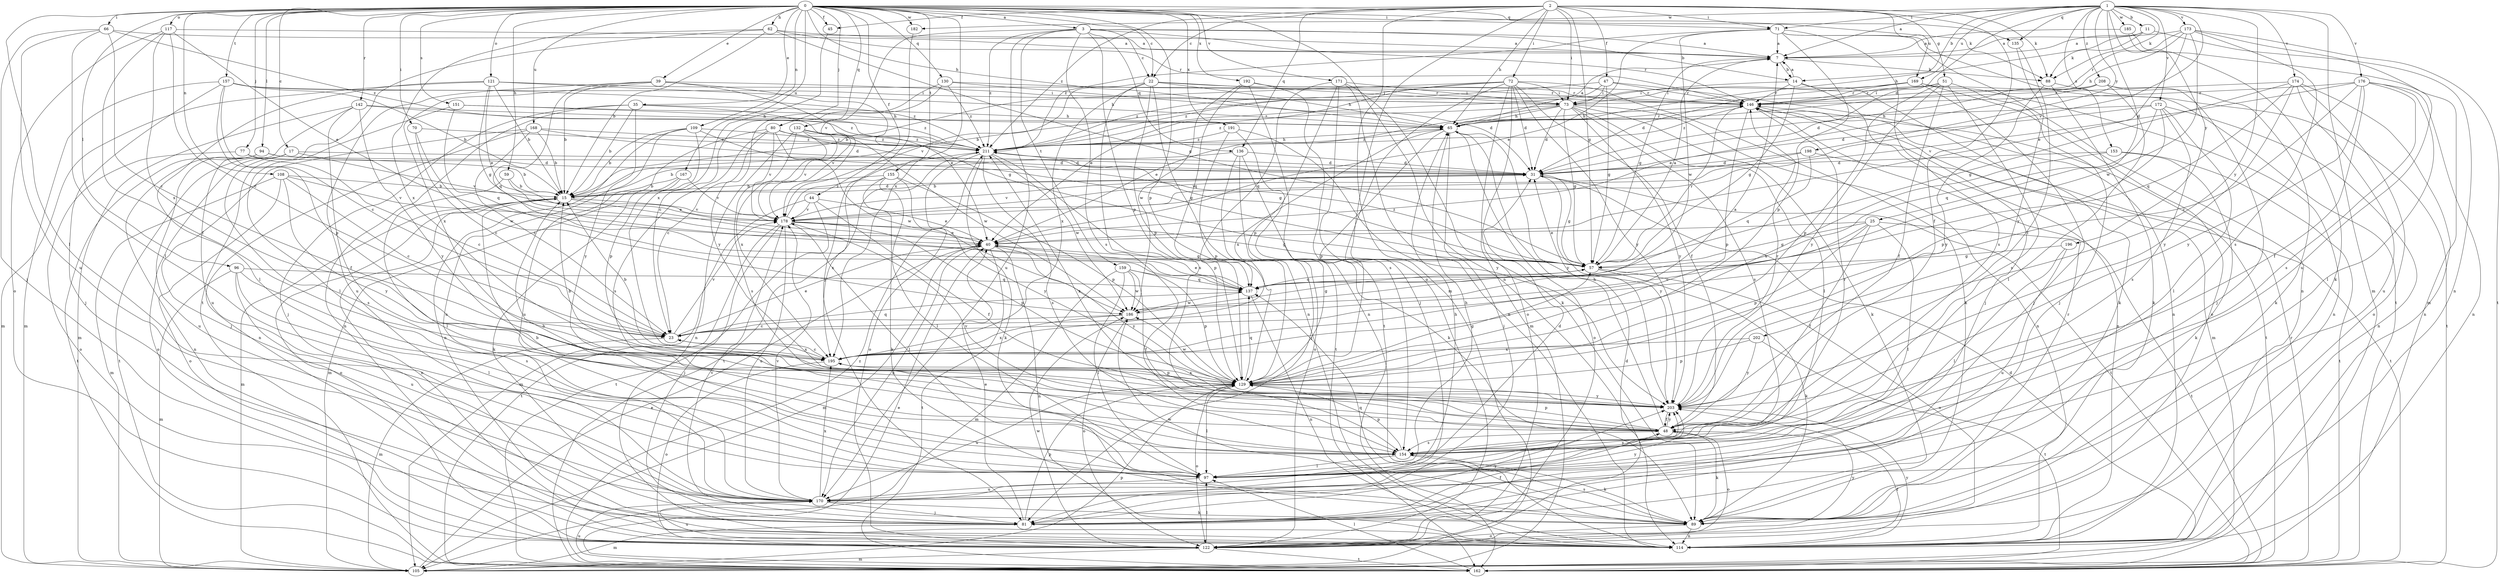 strict digraph  {
0;
1;
2;
3;
7;
11;
14;
15;
17;
22;
23;
25;
31;
35;
39;
40;
44;
45;
47;
48;
51;
57;
59;
62;
65;
66;
70;
71;
72;
73;
77;
80;
81;
88;
89;
94;
96;
97;
105;
108;
109;
114;
117;
121;
122;
129;
130;
132;
135;
136;
137;
142;
146;
151;
153;
154;
155;
157;
159;
162;
167;
168;
169;
170;
171;
172;
173;
174;
176;
178;
182;
185;
186;
191;
192;
195;
196;
198;
202;
203;
208;
211;
0 -> 3  [label=a];
0 -> 17  [label=c];
0 -> 22  [label=c];
0 -> 35  [label=e];
0 -> 39  [label=e];
0 -> 44  [label=f];
0 -> 45  [label=f];
0 -> 59  [label=h];
0 -> 62  [label=h];
0 -> 65  [label=h];
0 -> 66  [label=i];
0 -> 70  [label=i];
0 -> 71  [label=i];
0 -> 77  [label=j];
0 -> 80  [label=j];
0 -> 88  [label=k];
0 -> 94  [label=l];
0 -> 96  [label=l];
0 -> 97  [label=l];
0 -> 108  [label=n];
0 -> 109  [label=n];
0 -> 114  [label=n];
0 -> 117  [label=o];
0 -> 121  [label=o];
0 -> 129  [label=p];
0 -> 130  [label=q];
0 -> 132  [label=q];
0 -> 135  [label=q];
0 -> 142  [label=r];
0 -> 151  [label=s];
0 -> 155  [label=t];
0 -> 157  [label=t];
0 -> 167  [label=u];
0 -> 168  [label=u];
0 -> 171  [label=v];
0 -> 182  [label=w];
0 -> 191  [label=x];
0 -> 192  [label=x];
0 -> 195  [label=x];
1 -> 7  [label=a];
1 -> 11  [label=b];
1 -> 14  [label=b];
1 -> 25  [label=d];
1 -> 31  [label=d];
1 -> 71  [label=i];
1 -> 88  [label=k];
1 -> 105  [label=m];
1 -> 135  [label=q];
1 -> 153  [label=s];
1 -> 169  [label=u];
1 -> 172  [label=v];
1 -> 173  [label=v];
1 -> 174  [label=v];
1 -> 176  [label=v];
1 -> 178  [label=v];
1 -> 182  [label=w];
1 -> 185  [label=w];
1 -> 196  [label=y];
1 -> 198  [label=y];
1 -> 202  [label=y];
1 -> 208  [label=z];
2 -> 22  [label=c];
2 -> 45  [label=f];
2 -> 47  [label=f];
2 -> 48  [label=f];
2 -> 51  [label=g];
2 -> 57  [label=g];
2 -> 65  [label=h];
2 -> 71  [label=i];
2 -> 72  [label=i];
2 -> 73  [label=i];
2 -> 88  [label=k];
2 -> 105  [label=m];
2 -> 122  [label=o];
2 -> 136  [label=q];
2 -> 169  [label=u];
2 -> 211  [label=z];
3 -> 7  [label=a];
3 -> 14  [label=b];
3 -> 22  [label=c];
3 -> 129  [label=p];
3 -> 136  [label=q];
3 -> 146  [label=r];
3 -> 154  [label=s];
3 -> 159  [label=t];
3 -> 170  [label=u];
3 -> 178  [label=v];
3 -> 211  [label=z];
7 -> 14  [label=b];
7 -> 57  [label=g];
7 -> 88  [label=k];
11 -> 7  [label=a];
11 -> 65  [label=h];
11 -> 88  [label=k];
11 -> 114  [label=n];
14 -> 7  [label=a];
14 -> 57  [label=g];
14 -> 73  [label=i];
14 -> 81  [label=j];
14 -> 89  [label=k];
14 -> 146  [label=r];
15 -> 31  [label=d];
15 -> 105  [label=m];
15 -> 114  [label=n];
15 -> 122  [label=o];
15 -> 137  [label=q];
15 -> 178  [label=v];
17 -> 31  [label=d];
17 -> 122  [label=o];
17 -> 154  [label=s];
17 -> 162  [label=t];
17 -> 178  [label=v];
22 -> 65  [label=h];
22 -> 73  [label=i];
22 -> 114  [label=n];
22 -> 129  [label=p];
22 -> 146  [label=r];
22 -> 154  [label=s];
22 -> 178  [label=v];
22 -> 195  [label=x];
23 -> 40  [label=e];
23 -> 105  [label=m];
23 -> 137  [label=q];
23 -> 178  [label=v];
23 -> 195  [label=x];
25 -> 23  [label=c];
25 -> 40  [label=e];
25 -> 48  [label=f];
25 -> 57  [label=g];
25 -> 97  [label=l];
25 -> 129  [label=p];
25 -> 162  [label=t];
31 -> 15  [label=b];
31 -> 57  [label=g];
31 -> 162  [label=t];
31 -> 178  [label=v];
31 -> 203  [label=y];
35 -> 15  [label=b];
35 -> 65  [label=h];
35 -> 81  [label=j];
35 -> 114  [label=n];
35 -> 178  [label=v];
35 -> 203  [label=y];
39 -> 15  [label=b];
39 -> 40  [label=e];
39 -> 57  [label=g];
39 -> 73  [label=i];
39 -> 137  [label=q];
39 -> 170  [label=u];
39 -> 195  [label=x];
40 -> 57  [label=g];
40 -> 105  [label=m];
40 -> 114  [label=n];
40 -> 162  [label=t];
40 -> 170  [label=u];
40 -> 203  [label=y];
44 -> 40  [label=e];
44 -> 48  [label=f];
44 -> 105  [label=m];
44 -> 162  [label=t];
44 -> 178  [label=v];
45 -> 195  [label=x];
47 -> 15  [label=b];
47 -> 57  [label=g];
47 -> 73  [label=i];
47 -> 114  [label=n];
47 -> 146  [label=r];
47 -> 211  [label=z];
48 -> 65  [label=h];
48 -> 89  [label=k];
48 -> 122  [label=o];
48 -> 129  [label=p];
48 -> 154  [label=s];
48 -> 178  [label=v];
48 -> 203  [label=y];
48 -> 211  [label=z];
51 -> 48  [label=f];
51 -> 73  [label=i];
51 -> 81  [label=j];
51 -> 129  [label=p];
51 -> 146  [label=r];
51 -> 154  [label=s];
51 -> 203  [label=y];
57 -> 7  [label=a];
57 -> 89  [label=k];
57 -> 122  [label=o];
57 -> 137  [label=q];
57 -> 146  [label=r];
57 -> 211  [label=z];
59 -> 15  [label=b];
59 -> 40  [label=e];
59 -> 97  [label=l];
62 -> 7  [label=a];
62 -> 15  [label=b];
62 -> 57  [label=g];
62 -> 146  [label=r];
62 -> 162  [label=t];
62 -> 195  [label=x];
65 -> 7  [label=a];
65 -> 81  [label=j];
65 -> 122  [label=o];
65 -> 129  [label=p];
65 -> 146  [label=r];
65 -> 195  [label=x];
65 -> 203  [label=y];
65 -> 211  [label=z];
66 -> 7  [label=a];
66 -> 23  [label=c];
66 -> 81  [label=j];
66 -> 97  [label=l];
66 -> 170  [label=u];
66 -> 211  [label=z];
70 -> 23  [label=c];
70 -> 186  [label=w];
70 -> 211  [label=z];
71 -> 7  [label=a];
71 -> 40  [label=e];
71 -> 114  [label=n];
71 -> 129  [label=p];
71 -> 154  [label=s];
71 -> 162  [label=t];
71 -> 186  [label=w];
71 -> 211  [label=z];
72 -> 15  [label=b];
72 -> 31  [label=d];
72 -> 40  [label=e];
72 -> 48  [label=f];
72 -> 73  [label=i];
72 -> 81  [label=j];
72 -> 89  [label=k];
72 -> 105  [label=m];
72 -> 122  [label=o];
72 -> 203  [label=y];
72 -> 211  [label=z];
73 -> 31  [label=d];
73 -> 40  [label=e];
73 -> 57  [label=g];
73 -> 65  [label=h];
73 -> 89  [label=k];
73 -> 97  [label=l];
73 -> 114  [label=n];
73 -> 154  [label=s];
73 -> 203  [label=y];
73 -> 211  [label=z];
77 -> 23  [label=c];
77 -> 31  [label=d];
77 -> 122  [label=o];
80 -> 23  [label=c];
80 -> 57  [label=g];
80 -> 154  [label=s];
80 -> 170  [label=u];
80 -> 178  [label=v];
80 -> 186  [label=w];
80 -> 211  [label=z];
81 -> 40  [label=e];
81 -> 48  [label=f];
81 -> 105  [label=m];
81 -> 129  [label=p];
81 -> 178  [label=v];
81 -> 203  [label=y];
88 -> 89  [label=k];
88 -> 162  [label=t];
88 -> 203  [label=y];
89 -> 114  [label=n];
89 -> 122  [label=o];
89 -> 137  [label=q];
89 -> 146  [label=r];
89 -> 154  [label=s];
89 -> 186  [label=w];
94 -> 15  [label=b];
94 -> 31  [label=d];
94 -> 114  [label=n];
94 -> 162  [label=t];
94 -> 170  [label=u];
96 -> 97  [label=l];
96 -> 105  [label=m];
96 -> 137  [label=q];
96 -> 154  [label=s];
96 -> 170  [label=u];
97 -> 15  [label=b];
97 -> 31  [label=d];
97 -> 65  [label=h];
97 -> 170  [label=u];
97 -> 203  [label=y];
105 -> 31  [label=d];
105 -> 40  [label=e];
105 -> 129  [label=p];
108 -> 15  [label=b];
108 -> 23  [label=c];
108 -> 105  [label=m];
108 -> 122  [label=o];
108 -> 178  [label=v];
108 -> 203  [label=y];
109 -> 15  [label=b];
109 -> 57  [label=g];
109 -> 114  [label=n];
109 -> 129  [label=p];
109 -> 170  [label=u];
109 -> 211  [label=z];
114 -> 48  [label=f];
114 -> 203  [label=y];
117 -> 7  [label=a];
117 -> 23  [label=c];
117 -> 40  [label=e];
117 -> 48  [label=f];
117 -> 122  [label=o];
117 -> 195  [label=x];
121 -> 15  [label=b];
121 -> 40  [label=e];
121 -> 57  [label=g];
121 -> 65  [label=h];
121 -> 97  [label=l];
121 -> 105  [label=m];
121 -> 146  [label=r];
122 -> 31  [label=d];
122 -> 97  [label=l];
122 -> 105  [label=m];
122 -> 162  [label=t];
122 -> 170  [label=u];
122 -> 186  [label=w];
122 -> 203  [label=y];
129 -> 15  [label=b];
129 -> 57  [label=g];
129 -> 97  [label=l];
129 -> 122  [label=o];
129 -> 137  [label=q];
129 -> 170  [label=u];
129 -> 186  [label=w];
129 -> 195  [label=x];
129 -> 203  [label=y];
130 -> 23  [label=c];
130 -> 31  [label=d];
130 -> 146  [label=r];
130 -> 203  [label=y];
130 -> 211  [label=z];
132 -> 114  [label=n];
132 -> 154  [label=s];
132 -> 178  [label=v];
132 -> 186  [label=w];
132 -> 195  [label=x];
132 -> 211  [label=z];
135 -> 48  [label=f];
135 -> 203  [label=y];
136 -> 15  [label=b];
136 -> 31  [label=d];
136 -> 81  [label=j];
136 -> 89  [label=k];
136 -> 122  [label=o];
137 -> 40  [label=e];
137 -> 114  [label=n];
137 -> 186  [label=w];
142 -> 48  [label=f];
142 -> 65  [label=h];
142 -> 105  [label=m];
142 -> 170  [label=u];
142 -> 203  [label=y];
142 -> 211  [label=z];
146 -> 65  [label=h];
146 -> 105  [label=m];
146 -> 114  [label=n];
146 -> 129  [label=p];
146 -> 162  [label=t];
146 -> 211  [label=z];
151 -> 65  [label=h];
151 -> 97  [label=l];
151 -> 137  [label=q];
151 -> 211  [label=z];
153 -> 31  [label=d];
153 -> 89  [label=k];
153 -> 162  [label=t];
153 -> 195  [label=x];
154 -> 15  [label=b];
154 -> 89  [label=k];
154 -> 97  [label=l];
154 -> 129  [label=p];
154 -> 146  [label=r];
155 -> 15  [label=b];
155 -> 89  [label=k];
155 -> 97  [label=l];
155 -> 129  [label=p];
155 -> 195  [label=x];
155 -> 203  [label=y];
157 -> 15  [label=b];
157 -> 23  [label=c];
157 -> 73  [label=i];
157 -> 81  [label=j];
157 -> 105  [label=m];
157 -> 129  [label=p];
157 -> 211  [label=z];
159 -> 48  [label=f];
159 -> 97  [label=l];
159 -> 105  [label=m];
159 -> 129  [label=p];
159 -> 137  [label=q];
159 -> 186  [label=w];
162 -> 40  [label=e];
162 -> 97  [label=l];
162 -> 146  [label=r];
162 -> 170  [label=u];
162 -> 211  [label=z];
167 -> 15  [label=b];
167 -> 89  [label=k];
167 -> 105  [label=m];
167 -> 178  [label=v];
168 -> 15  [label=b];
168 -> 23  [label=c];
168 -> 31  [label=d];
168 -> 81  [label=j];
168 -> 114  [label=n];
168 -> 211  [label=z];
169 -> 31  [label=d];
169 -> 81  [label=j];
169 -> 114  [label=n];
169 -> 122  [label=o];
169 -> 146  [label=r];
169 -> 211  [label=z];
170 -> 65  [label=h];
170 -> 81  [label=j];
170 -> 89  [label=k];
170 -> 178  [label=v];
170 -> 195  [label=x];
170 -> 203  [label=y];
171 -> 73  [label=i];
171 -> 89  [label=k];
171 -> 114  [label=n];
171 -> 129  [label=p];
171 -> 137  [label=q];
171 -> 154  [label=s];
172 -> 31  [label=d];
172 -> 65  [label=h];
172 -> 97  [label=l];
172 -> 114  [label=n];
172 -> 129  [label=p];
172 -> 137  [label=q];
172 -> 154  [label=s];
173 -> 7  [label=a];
173 -> 40  [label=e];
173 -> 65  [label=h];
173 -> 146  [label=r];
173 -> 154  [label=s];
173 -> 162  [label=t];
173 -> 170  [label=u];
173 -> 186  [label=w];
174 -> 57  [label=g];
174 -> 114  [label=n];
174 -> 122  [label=o];
174 -> 137  [label=q];
174 -> 146  [label=r];
174 -> 170  [label=u];
174 -> 203  [label=y];
176 -> 23  [label=c];
176 -> 48  [label=f];
176 -> 97  [label=l];
176 -> 114  [label=n];
176 -> 146  [label=r];
176 -> 154  [label=s];
176 -> 178  [label=v];
176 -> 203  [label=y];
178 -> 40  [label=e];
178 -> 57  [label=g];
178 -> 81  [label=j];
178 -> 97  [label=l];
178 -> 129  [label=p];
178 -> 162  [label=t];
178 -> 170  [label=u];
178 -> 211  [label=z];
182 -> 81  [label=j];
185 -> 7  [label=a];
185 -> 89  [label=k];
185 -> 105  [label=m];
186 -> 23  [label=c];
186 -> 57  [label=g];
186 -> 122  [label=o];
186 -> 195  [label=x];
191 -> 129  [label=p];
191 -> 162  [label=t];
191 -> 203  [label=y];
191 -> 211  [label=z];
192 -> 114  [label=n];
192 -> 137  [label=q];
192 -> 146  [label=r];
192 -> 162  [label=t];
192 -> 186  [label=w];
195 -> 7  [label=a];
195 -> 15  [label=b];
195 -> 23  [label=c];
195 -> 122  [label=o];
195 -> 129  [label=p];
196 -> 57  [label=g];
196 -> 97  [label=l];
196 -> 170  [label=u];
198 -> 31  [label=d];
198 -> 137  [label=q];
198 -> 162  [label=t];
198 -> 178  [label=v];
202 -> 129  [label=p];
202 -> 162  [label=t];
202 -> 195  [label=x];
202 -> 203  [label=y];
203 -> 48  [label=f];
203 -> 146  [label=r];
208 -> 31  [label=d];
208 -> 40  [label=e];
208 -> 73  [label=i];
208 -> 81  [label=j];
208 -> 89  [label=k];
208 -> 97  [label=l];
211 -> 31  [label=d];
211 -> 65  [label=h];
211 -> 89  [label=k];
211 -> 122  [label=o];
211 -> 129  [label=p];
211 -> 154  [label=s];
211 -> 162  [label=t];
211 -> 186  [label=w];
}
